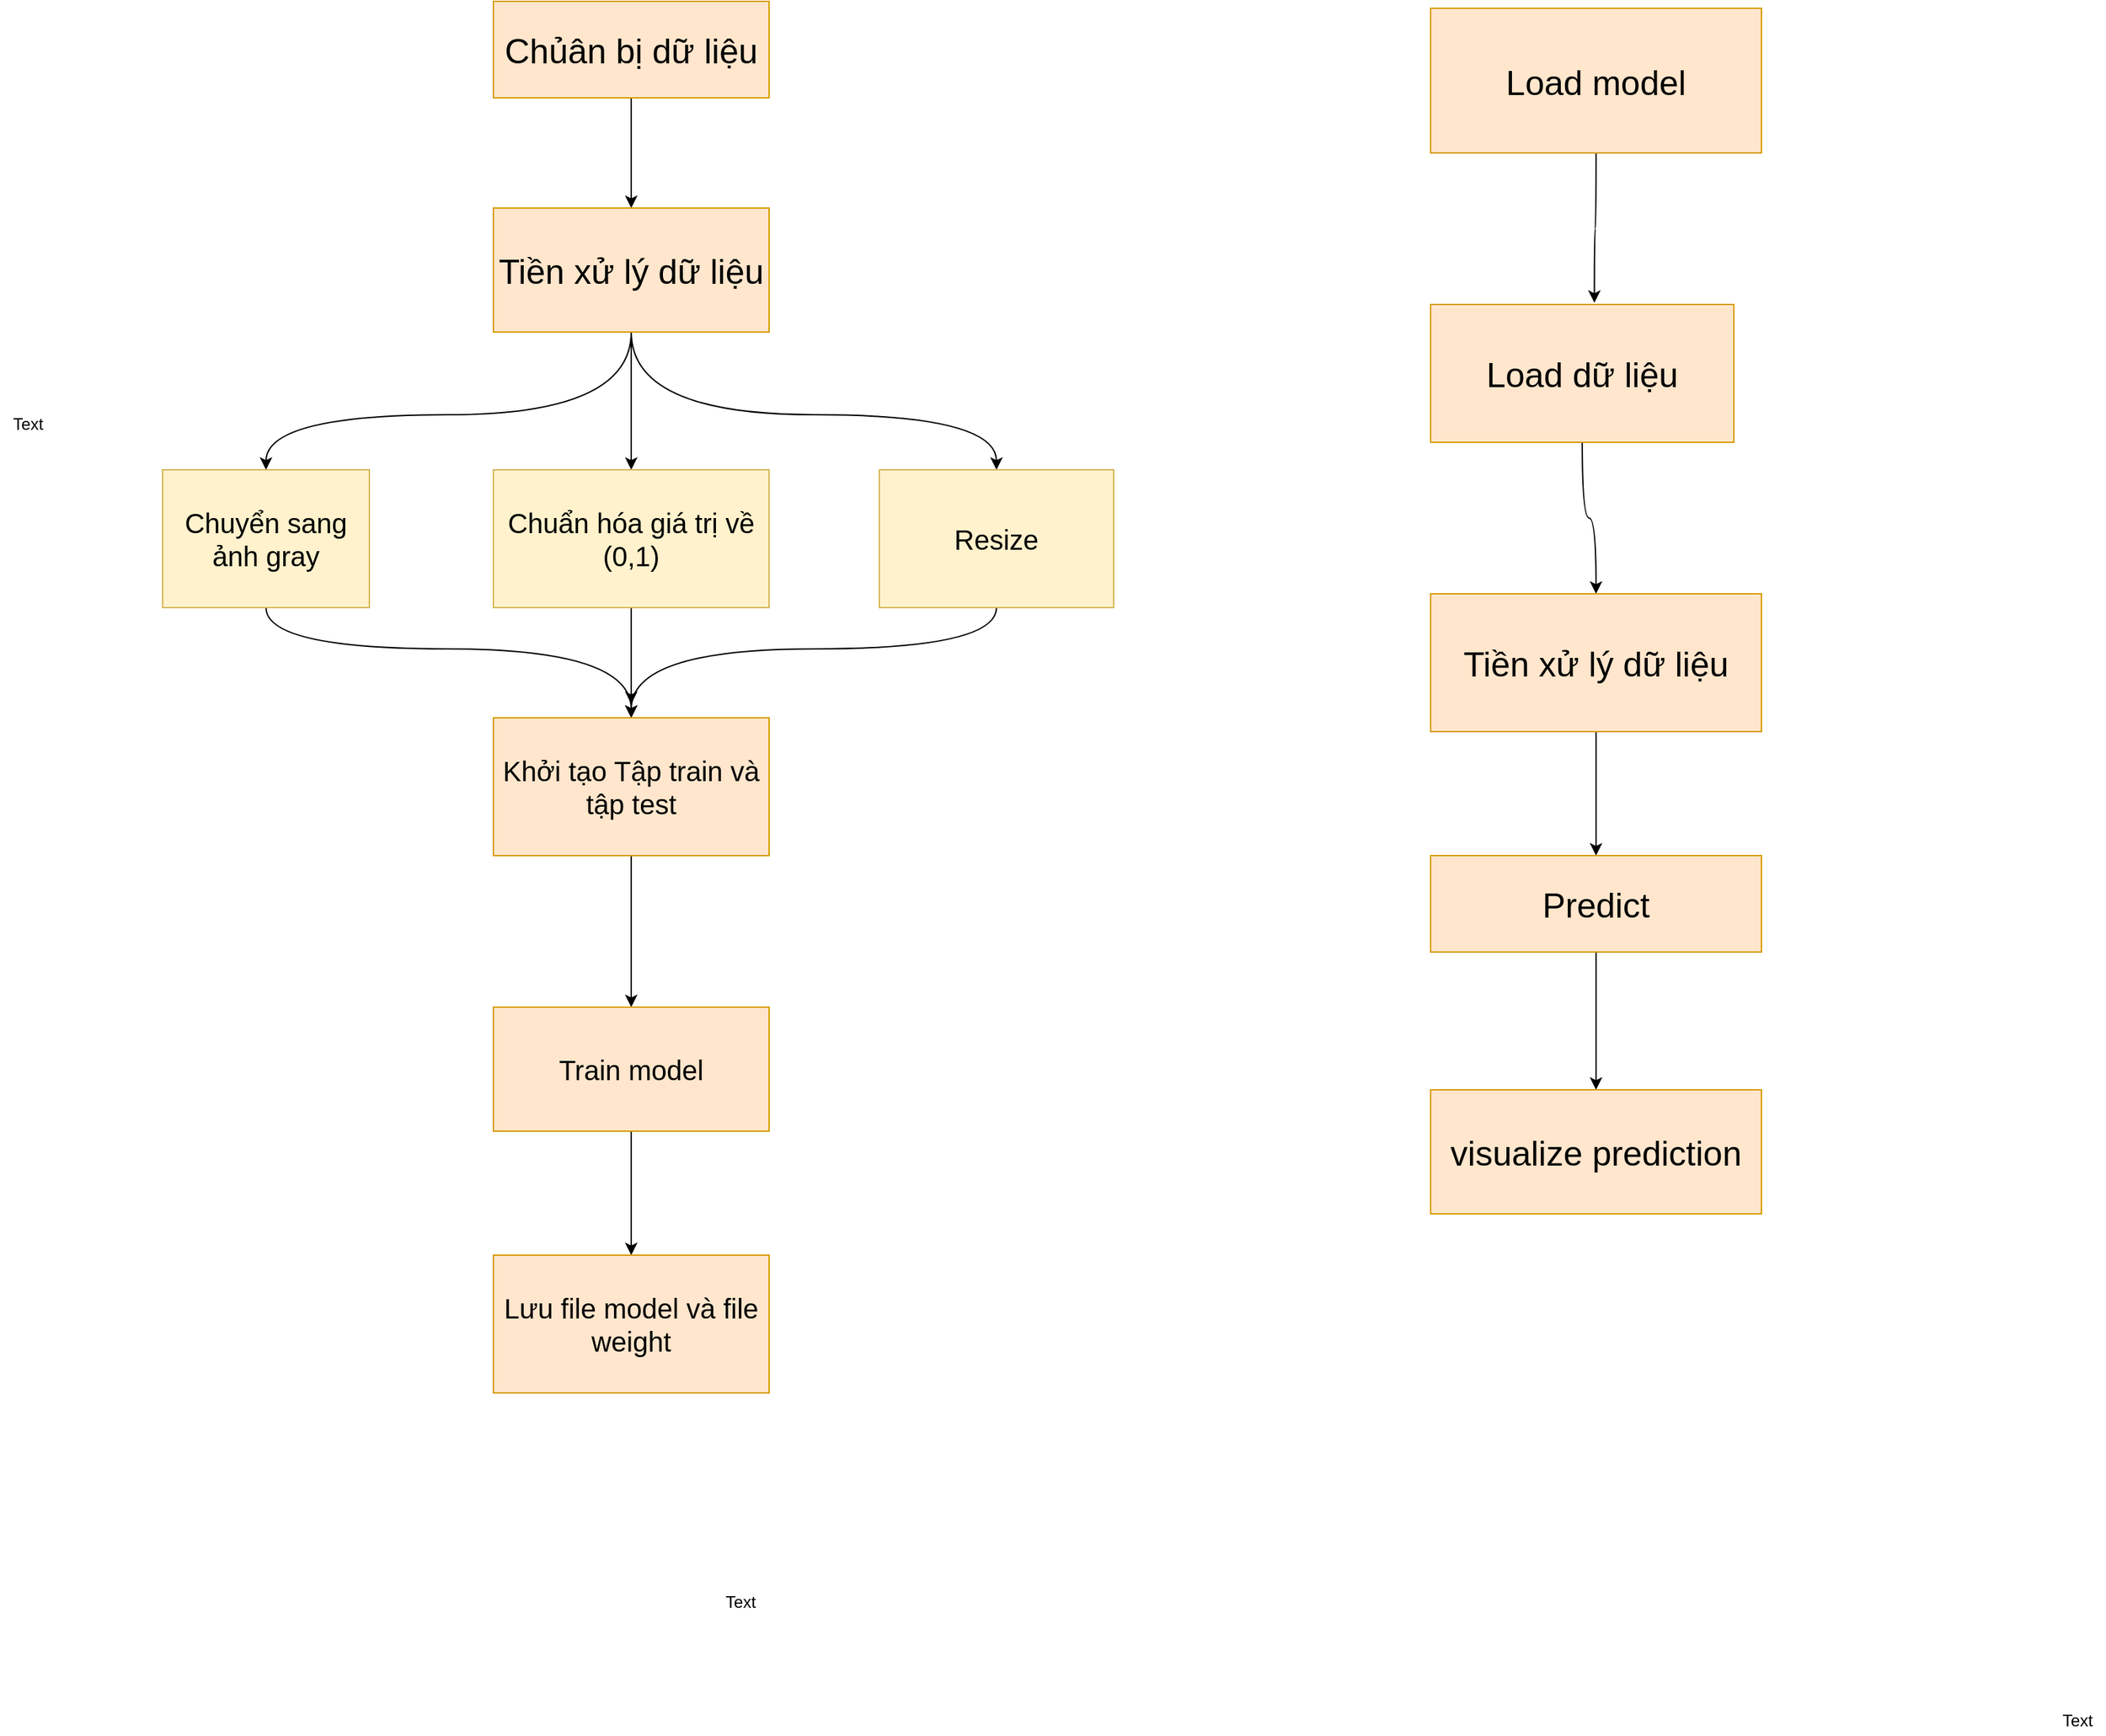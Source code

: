 <mxfile version="13.2.1" type="google"><diagram id="lMSHOiicgVN8JPmn0UeI" name="Page-1"><mxGraphModel dx="1953" dy="622" grid="1" gridSize="10" guides="1" tooltips="1" connect="1" arrows="1" fold="1" page="1" pageScale="1" pageWidth="827" pageHeight="1169" math="0" shadow="0"><root><mxCell id="0"/><mxCell id="1" parent="0"/><mxCell id="Hx71Nms2RVZTCGQK6bNL-11" style="edgeStyle=orthogonalEdgeStyle;rounded=0;orthogonalLoop=1;jettySize=auto;html=1;entryX=0.5;entryY=0;entryDx=0;entryDy=0;" edge="1" parent="1" source="Hx71Nms2RVZTCGQK6bNL-1" target="Hx71Nms2RVZTCGQK6bNL-2"><mxGeometry relative="1" as="geometry"/></mxCell><mxCell id="Hx71Nms2RVZTCGQK6bNL-1" value="&lt;font style=&quot;font-size: 25px&quot;&gt;Chủân bị dữ liệu&lt;/font&gt;" style="rounded=0;whiteSpace=wrap;html=1;fillColor=#ffe6cc;strokeColor=#d79b00;" vertex="1" parent="1"><mxGeometry x="280" y="20" width="200" height="70" as="geometry"/></mxCell><mxCell id="Hx71Nms2RVZTCGQK6bNL-12" style="edgeStyle=orthogonalEdgeStyle;rounded=0;orthogonalLoop=1;jettySize=auto;html=1;entryX=0.5;entryY=0;entryDx=0;entryDy=0;curved=1;" edge="1" parent="1" source="Hx71Nms2RVZTCGQK6bNL-2" target="Hx71Nms2RVZTCGQK6bNL-5"><mxGeometry relative="1" as="geometry"><Array as="points"><mxPoint x="380" y="320"/><mxPoint x="115" y="320"/></Array></mxGeometry></mxCell><mxCell id="Hx71Nms2RVZTCGQK6bNL-13" style="edgeStyle=orthogonalEdgeStyle;rounded=0;orthogonalLoop=1;jettySize=auto;html=1;entryX=0.5;entryY=0;entryDx=0;entryDy=0;" edge="1" parent="1" source="Hx71Nms2RVZTCGQK6bNL-2" target="Hx71Nms2RVZTCGQK6bNL-6"><mxGeometry relative="1" as="geometry"/></mxCell><mxCell id="Hx71Nms2RVZTCGQK6bNL-15" style="edgeStyle=orthogonalEdgeStyle;curved=1;rounded=0;orthogonalLoop=1;jettySize=auto;html=1;" edge="1" parent="1" source="Hx71Nms2RVZTCGQK6bNL-2" target="Hx71Nms2RVZTCGQK6bNL-7"><mxGeometry relative="1" as="geometry"><Array as="points"><mxPoint x="380" y="320"/><mxPoint x="645" y="320"/></Array></mxGeometry></mxCell><mxCell id="Hx71Nms2RVZTCGQK6bNL-2" value="&lt;font style=&quot;font-size: 25px&quot;&gt;Tiền xử lý dữ liệu&lt;/font&gt;" style="rounded=0;whiteSpace=wrap;html=1;fillColor=#ffe6cc;strokeColor=#d79b00;" vertex="1" parent="1"><mxGeometry x="280" y="170" width="200" height="90" as="geometry"/></mxCell><mxCell id="Hx71Nms2RVZTCGQK6bNL-16" style="edgeStyle=orthogonalEdgeStyle;curved=1;rounded=0;orthogonalLoop=1;jettySize=auto;html=1;entryX=0.5;entryY=0;entryDx=0;entryDy=0;" edge="1" parent="1" source="Hx71Nms2RVZTCGQK6bNL-5" target="Hx71Nms2RVZTCGQK6bNL-8"><mxGeometry relative="1" as="geometry"><Array as="points"><mxPoint x="115" y="490"/><mxPoint x="380" y="490"/></Array></mxGeometry></mxCell><mxCell id="Hx71Nms2RVZTCGQK6bNL-5" value="&lt;font style=&quot;font-size: 20px&quot;&gt;Chuyển sang ảnh gray&lt;/font&gt;" style="rounded=0;whiteSpace=wrap;html=1;fillColor=#fff2cc;strokeColor=#d6b656;" vertex="1" parent="1"><mxGeometry x="40" y="360" width="150" height="100" as="geometry"/></mxCell><mxCell id="Hx71Nms2RVZTCGQK6bNL-18" style="edgeStyle=orthogonalEdgeStyle;curved=1;rounded=0;orthogonalLoop=1;jettySize=auto;html=1;" edge="1" parent="1" source="Hx71Nms2RVZTCGQK6bNL-6"><mxGeometry relative="1" as="geometry"><mxPoint x="380" y="530" as="targetPoint"/></mxGeometry></mxCell><mxCell id="Hx71Nms2RVZTCGQK6bNL-6" value="&lt;font style=&quot;font-size: 20px&quot;&gt;Chuẩn hóa giá trị về (0,1)&lt;/font&gt;" style="rounded=0;whiteSpace=wrap;html=1;fillColor=#fff2cc;strokeColor=#d6b656;" vertex="1" parent="1"><mxGeometry x="280" y="360" width="200" height="100" as="geometry"/></mxCell><mxCell id="Hx71Nms2RVZTCGQK6bNL-17" style="edgeStyle=orthogonalEdgeStyle;curved=1;rounded=0;orthogonalLoop=1;jettySize=auto;html=1;" edge="1" parent="1" source="Hx71Nms2RVZTCGQK6bNL-7"><mxGeometry relative="1" as="geometry"><mxPoint x="380" y="540" as="targetPoint"/><Array as="points"><mxPoint x="645" y="490"/><mxPoint x="380" y="490"/></Array></mxGeometry></mxCell><mxCell id="Hx71Nms2RVZTCGQK6bNL-7" value="&lt;font style=&quot;font-size: 20px&quot;&gt;Resize&lt;/font&gt;" style="rounded=0;whiteSpace=wrap;html=1;fillColor=#fff2cc;strokeColor=#d6b656;" vertex="1" parent="1"><mxGeometry x="560" y="360" width="170" height="100" as="geometry"/></mxCell><mxCell id="Hx71Nms2RVZTCGQK6bNL-19" style="edgeStyle=orthogonalEdgeStyle;curved=1;rounded=0;orthogonalLoop=1;jettySize=auto;html=1;" edge="1" parent="1" source="Hx71Nms2RVZTCGQK6bNL-8" target="Hx71Nms2RVZTCGQK6bNL-9"><mxGeometry relative="1" as="geometry"/></mxCell><mxCell id="Hx71Nms2RVZTCGQK6bNL-8" value="&lt;font style=&quot;font-size: 20px&quot;&gt;Khởi tạo Tập train và tập test&lt;/font&gt;" style="rounded=0;whiteSpace=wrap;html=1;fillColor=#ffe6cc;strokeColor=#d79b00;" vertex="1" parent="1"><mxGeometry x="280" y="540" width="200" height="100" as="geometry"/></mxCell><mxCell id="Hx71Nms2RVZTCGQK6bNL-22" style="edgeStyle=orthogonalEdgeStyle;curved=1;rounded=0;orthogonalLoop=1;jettySize=auto;html=1;" edge="1" parent="1" source="Hx71Nms2RVZTCGQK6bNL-9" target="Hx71Nms2RVZTCGQK6bNL-10"><mxGeometry relative="1" as="geometry"/></mxCell><mxCell id="Hx71Nms2RVZTCGQK6bNL-9" value="&lt;font style=&quot;font-size: 20px&quot;&gt;Train model&lt;/font&gt;" style="rounded=0;whiteSpace=wrap;html=1;fillColor=#ffe6cc;strokeColor=#d79b00;" vertex="1" parent="1"><mxGeometry x="280" y="750" width="200" height="90" as="geometry"/></mxCell><mxCell id="Hx71Nms2RVZTCGQK6bNL-10" value="&lt;font style=&quot;font-size: 20px&quot;&gt;Lưu file model và file weight&lt;/font&gt;" style="rounded=0;whiteSpace=wrap;html=1;fillColor=#ffe6cc;strokeColor=#d79b00;" vertex="1" parent="1"><mxGeometry x="280" y="930" width="200" height="100" as="geometry"/></mxCell><mxCell id="Hx71Nms2RVZTCGQK6bNL-20" value="Text" style="text;html=1;align=center;verticalAlign=middle;resizable=0;points=[];autosize=1;" vertex="1" parent="1"><mxGeometry x="439" y="1172" width="40" height="20" as="geometry"/></mxCell><mxCell id="Hx71Nms2RVZTCGQK6bNL-23" value="Text" style="text;html=1;align=center;verticalAlign=middle;resizable=0;points=[];autosize=1;" vertex="1" parent="1"><mxGeometry x="1409" y="1258" width="40" height="20" as="geometry"/></mxCell><mxCell id="Hx71Nms2RVZTCGQK6bNL-30" style="edgeStyle=orthogonalEdgeStyle;curved=1;rounded=0;orthogonalLoop=1;jettySize=auto;html=1;entryX=0.54;entryY=-0.012;entryDx=0;entryDy=0;entryPerimeter=0;" edge="1" parent="1" source="Hx71Nms2RVZTCGQK6bNL-24" target="Hx71Nms2RVZTCGQK6bNL-25"><mxGeometry relative="1" as="geometry"/></mxCell><mxCell id="Hx71Nms2RVZTCGQK6bNL-24" value="&lt;font style=&quot;font-size: 25px&quot;&gt;Load model&lt;/font&gt;" style="rounded=0;whiteSpace=wrap;html=1;fillColor=#ffe6cc;strokeColor=#d79b00;" vertex="1" parent="1"><mxGeometry x="960" y="25" width="240" height="105" as="geometry"/></mxCell><mxCell id="Hx71Nms2RVZTCGQK6bNL-31" style="edgeStyle=orthogonalEdgeStyle;curved=1;rounded=0;orthogonalLoop=1;jettySize=auto;html=1;" edge="1" parent="1" source="Hx71Nms2RVZTCGQK6bNL-25" target="Hx71Nms2RVZTCGQK6bNL-26"><mxGeometry relative="1" as="geometry"/></mxCell><mxCell id="Hx71Nms2RVZTCGQK6bNL-25" value="&lt;font style=&quot;font-size: 25px&quot;&gt;Load dữ liệu&lt;/font&gt;" style="rounded=0;whiteSpace=wrap;html=1;fillColor=#ffe6cc;strokeColor=#d79b00;" vertex="1" parent="1"><mxGeometry x="960" y="240" width="220" height="100" as="geometry"/></mxCell><mxCell id="Hx71Nms2RVZTCGQK6bNL-32" style="edgeStyle=orthogonalEdgeStyle;curved=1;rounded=0;orthogonalLoop=1;jettySize=auto;html=1;exitX=0.5;exitY=1;exitDx=0;exitDy=0;" edge="1" parent="1" source="Hx71Nms2RVZTCGQK6bNL-26" target="Hx71Nms2RVZTCGQK6bNL-28"><mxGeometry relative="1" as="geometry"/></mxCell><mxCell id="Hx71Nms2RVZTCGQK6bNL-26" value="&lt;font style=&quot;font-size: 25px&quot;&gt;Tiền xử lý dữ liệu&lt;/font&gt;" style="rounded=0;whiteSpace=wrap;html=1;fillColor=#ffe6cc;strokeColor=#d79b00;" vertex="1" parent="1"><mxGeometry x="960" y="450" width="240" height="100" as="geometry"/></mxCell><mxCell id="Hx71Nms2RVZTCGQK6bNL-33" style="edgeStyle=orthogonalEdgeStyle;curved=1;rounded=0;orthogonalLoop=1;jettySize=auto;html=1;entryX=0.5;entryY=0;entryDx=0;entryDy=0;" edge="1" parent="1" source="Hx71Nms2RVZTCGQK6bNL-28" target="Hx71Nms2RVZTCGQK6bNL-29"><mxGeometry relative="1" as="geometry"/></mxCell><mxCell id="Hx71Nms2RVZTCGQK6bNL-28" value="&lt;font style=&quot;font-size: 25px&quot;&gt;Predict&lt;/font&gt;" style="rounded=0;whiteSpace=wrap;html=1;fillColor=#ffe6cc;strokeColor=#d79b00;" vertex="1" parent="1"><mxGeometry x="960" y="640" width="240" height="70" as="geometry"/></mxCell><mxCell id="Hx71Nms2RVZTCGQK6bNL-29" value="&lt;font style=&quot;font-size: 25px&quot;&gt;visualize prediction&lt;/font&gt;" style="rounded=0;whiteSpace=wrap;html=1;fillColor=#ffe6cc;strokeColor=#d79b00;" vertex="1" parent="1"><mxGeometry x="960" y="810" width="240" height="90" as="geometry"/></mxCell><mxCell id="Hx71Nms2RVZTCGQK6bNL-34" value="Text" style="text;html=1;align=center;verticalAlign=middle;resizable=0;points=[];autosize=1;" vertex="1" parent="1"><mxGeometry x="-78" y="317" width="40" height="20" as="geometry"/></mxCell></root></mxGraphModel></diagram></mxfile>